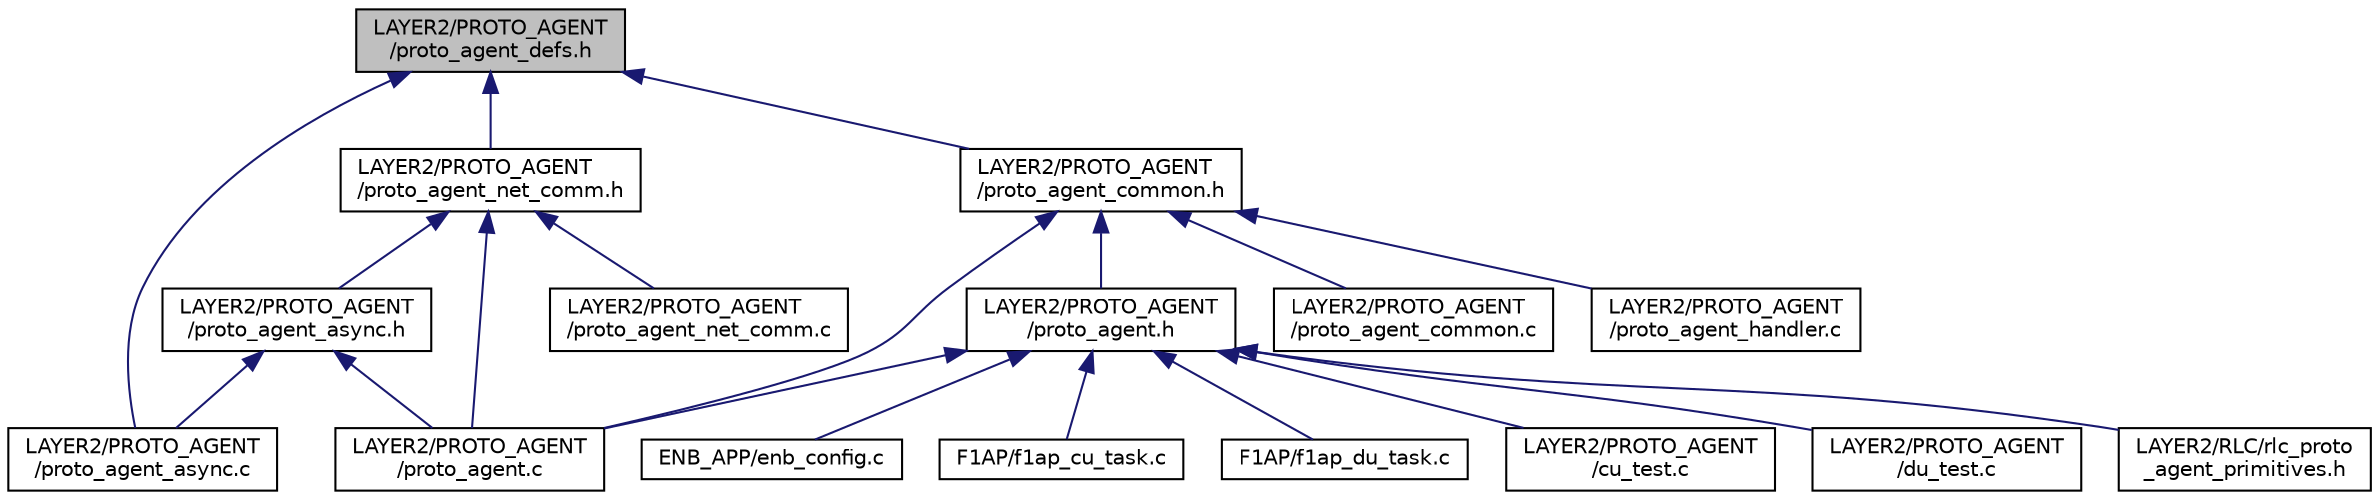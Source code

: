 digraph "LAYER2/PROTO_AGENT/proto_agent_defs.h"
{
 // LATEX_PDF_SIZE
  edge [fontname="Helvetica",fontsize="10",labelfontname="Helvetica",labelfontsize="10"];
  node [fontname="Helvetica",fontsize="10",shape=record];
  Node1 [label="LAYER2/PROTO_AGENT\l/proto_agent_defs.h",height=0.2,width=0.4,color="black", fillcolor="grey75", style="filled", fontcolor="black",tooltip=" "];
  Node1 -> Node2 [dir="back",color="midnightblue",fontsize="10",style="solid",fontname="Helvetica"];
  Node2 [label="LAYER2/PROTO_AGENT\l/proto_agent_async.c",height=0.2,width=0.4,color="black", fillcolor="white", style="filled",URL="$proto__agent__async_8c.html",tooltip=" "];
  Node1 -> Node3 [dir="back",color="midnightblue",fontsize="10",style="solid",fontname="Helvetica"];
  Node3 [label="LAYER2/PROTO_AGENT\l/proto_agent_common.h",height=0.2,width=0.4,color="black", fillcolor="white", style="filled",URL="$proto__agent__common_8h.html",tooltip=" "];
  Node3 -> Node4 [dir="back",color="midnightblue",fontsize="10",style="solid",fontname="Helvetica"];
  Node4 [label="LAYER2/PROTO_AGENT\l/proto_agent.c",height=0.2,width=0.4,color="black", fillcolor="white", style="filled",URL="$proto__agent_8c.html",tooltip=" "];
  Node3 -> Node5 [dir="back",color="midnightblue",fontsize="10",style="solid",fontname="Helvetica"];
  Node5 [label="LAYER2/PROTO_AGENT\l/proto_agent.h",height=0.2,width=0.4,color="black", fillcolor="white", style="filled",URL="$proto__agent_8h.html",tooltip="top level protocol agent"];
  Node5 -> Node6 [dir="back",color="midnightblue",fontsize="10",style="solid",fontname="Helvetica"];
  Node6 [label="ENB_APP/enb_config.c",height=0.2,width=0.4,color="black", fillcolor="white", style="filled",URL="$enb__config_8c.html",tooltip=" "];
  Node5 -> Node7 [dir="back",color="midnightblue",fontsize="10",style="solid",fontname="Helvetica"];
  Node7 [label="F1AP/f1ap_cu_task.c",height=0.2,width=0.4,color="black", fillcolor="white", style="filled",URL="$f1ap__cu__task_8c.html",tooltip="data structures for F1 interface modules"];
  Node5 -> Node8 [dir="back",color="midnightblue",fontsize="10",style="solid",fontname="Helvetica"];
  Node8 [label="F1AP/f1ap_du_task.c",height=0.2,width=0.4,color="black", fillcolor="white", style="filled",URL="$f1ap__du__task_8c.html",tooltip="data structures for F1 interface modules"];
  Node5 -> Node9 [dir="back",color="midnightblue",fontsize="10",style="solid",fontname="Helvetica"];
  Node9 [label="LAYER2/PROTO_AGENT\l/cu_test.c",height=0.2,width=0.4,color="black", fillcolor="white", style="filled",URL="$cu__test_8c.html",tooltip=" "];
  Node5 -> Node10 [dir="back",color="midnightblue",fontsize="10",style="solid",fontname="Helvetica"];
  Node10 [label="LAYER2/PROTO_AGENT\l/du_test.c",height=0.2,width=0.4,color="black", fillcolor="white", style="filled",URL="$du__test_8c.html",tooltip=" "];
  Node5 -> Node4 [dir="back",color="midnightblue",fontsize="10",style="solid",fontname="Helvetica"];
  Node5 -> Node11 [dir="back",color="midnightblue",fontsize="10",style="solid",fontname="Helvetica"];
  Node11 [label="LAYER2/RLC/rlc_proto\l_agent_primitives.h",height=0.2,width=0.4,color="black", fillcolor="white", style="filled",URL="$rlc__proto__agent__primitives_8h.html",tooltip=" "];
  Node3 -> Node12 [dir="back",color="midnightblue",fontsize="10",style="solid",fontname="Helvetica"];
  Node12 [label="LAYER2/PROTO_AGENT\l/proto_agent_common.c",height=0.2,width=0.4,color="black", fillcolor="white", style="filled",URL="$proto__agent__common_8c.html",tooltip="common primitives for all agents"];
  Node3 -> Node13 [dir="back",color="midnightblue",fontsize="10",style="solid",fontname="Helvetica"];
  Node13 [label="LAYER2/PROTO_AGENT\l/proto_agent_handler.c",height=0.2,width=0.4,color="black", fillcolor="white", style="filled",URL="$proto__agent__handler_8c.html",tooltip=" "];
  Node1 -> Node14 [dir="back",color="midnightblue",fontsize="10",style="solid",fontname="Helvetica"];
  Node14 [label="LAYER2/PROTO_AGENT\l/proto_agent_net_comm.h",height=0.2,width=0.4,color="black", fillcolor="white", style="filled",URL="$proto__agent__net__comm_8h.html",tooltip=" "];
  Node14 -> Node4 [dir="back",color="midnightblue",fontsize="10",style="solid",fontname="Helvetica"];
  Node14 -> Node15 [dir="back",color="midnightblue",fontsize="10",style="solid",fontname="Helvetica"];
  Node15 [label="LAYER2/PROTO_AGENT\l/proto_agent_async.h",height=0.2,width=0.4,color="black", fillcolor="white", style="filled",URL="$proto__agent__async_8h.html",tooltip=" "];
  Node15 -> Node4 [dir="back",color="midnightblue",fontsize="10",style="solid",fontname="Helvetica"];
  Node15 -> Node2 [dir="back",color="midnightblue",fontsize="10",style="solid",fontname="Helvetica"];
  Node14 -> Node16 [dir="back",color="midnightblue",fontsize="10",style="solid",fontname="Helvetica"];
  Node16 [label="LAYER2/PROTO_AGENT\l/proto_agent_net_comm.c",height=0.2,width=0.4,color="black", fillcolor="white", style="filled",URL="$proto__agent__net__comm_8c.html",tooltip=" "];
}
